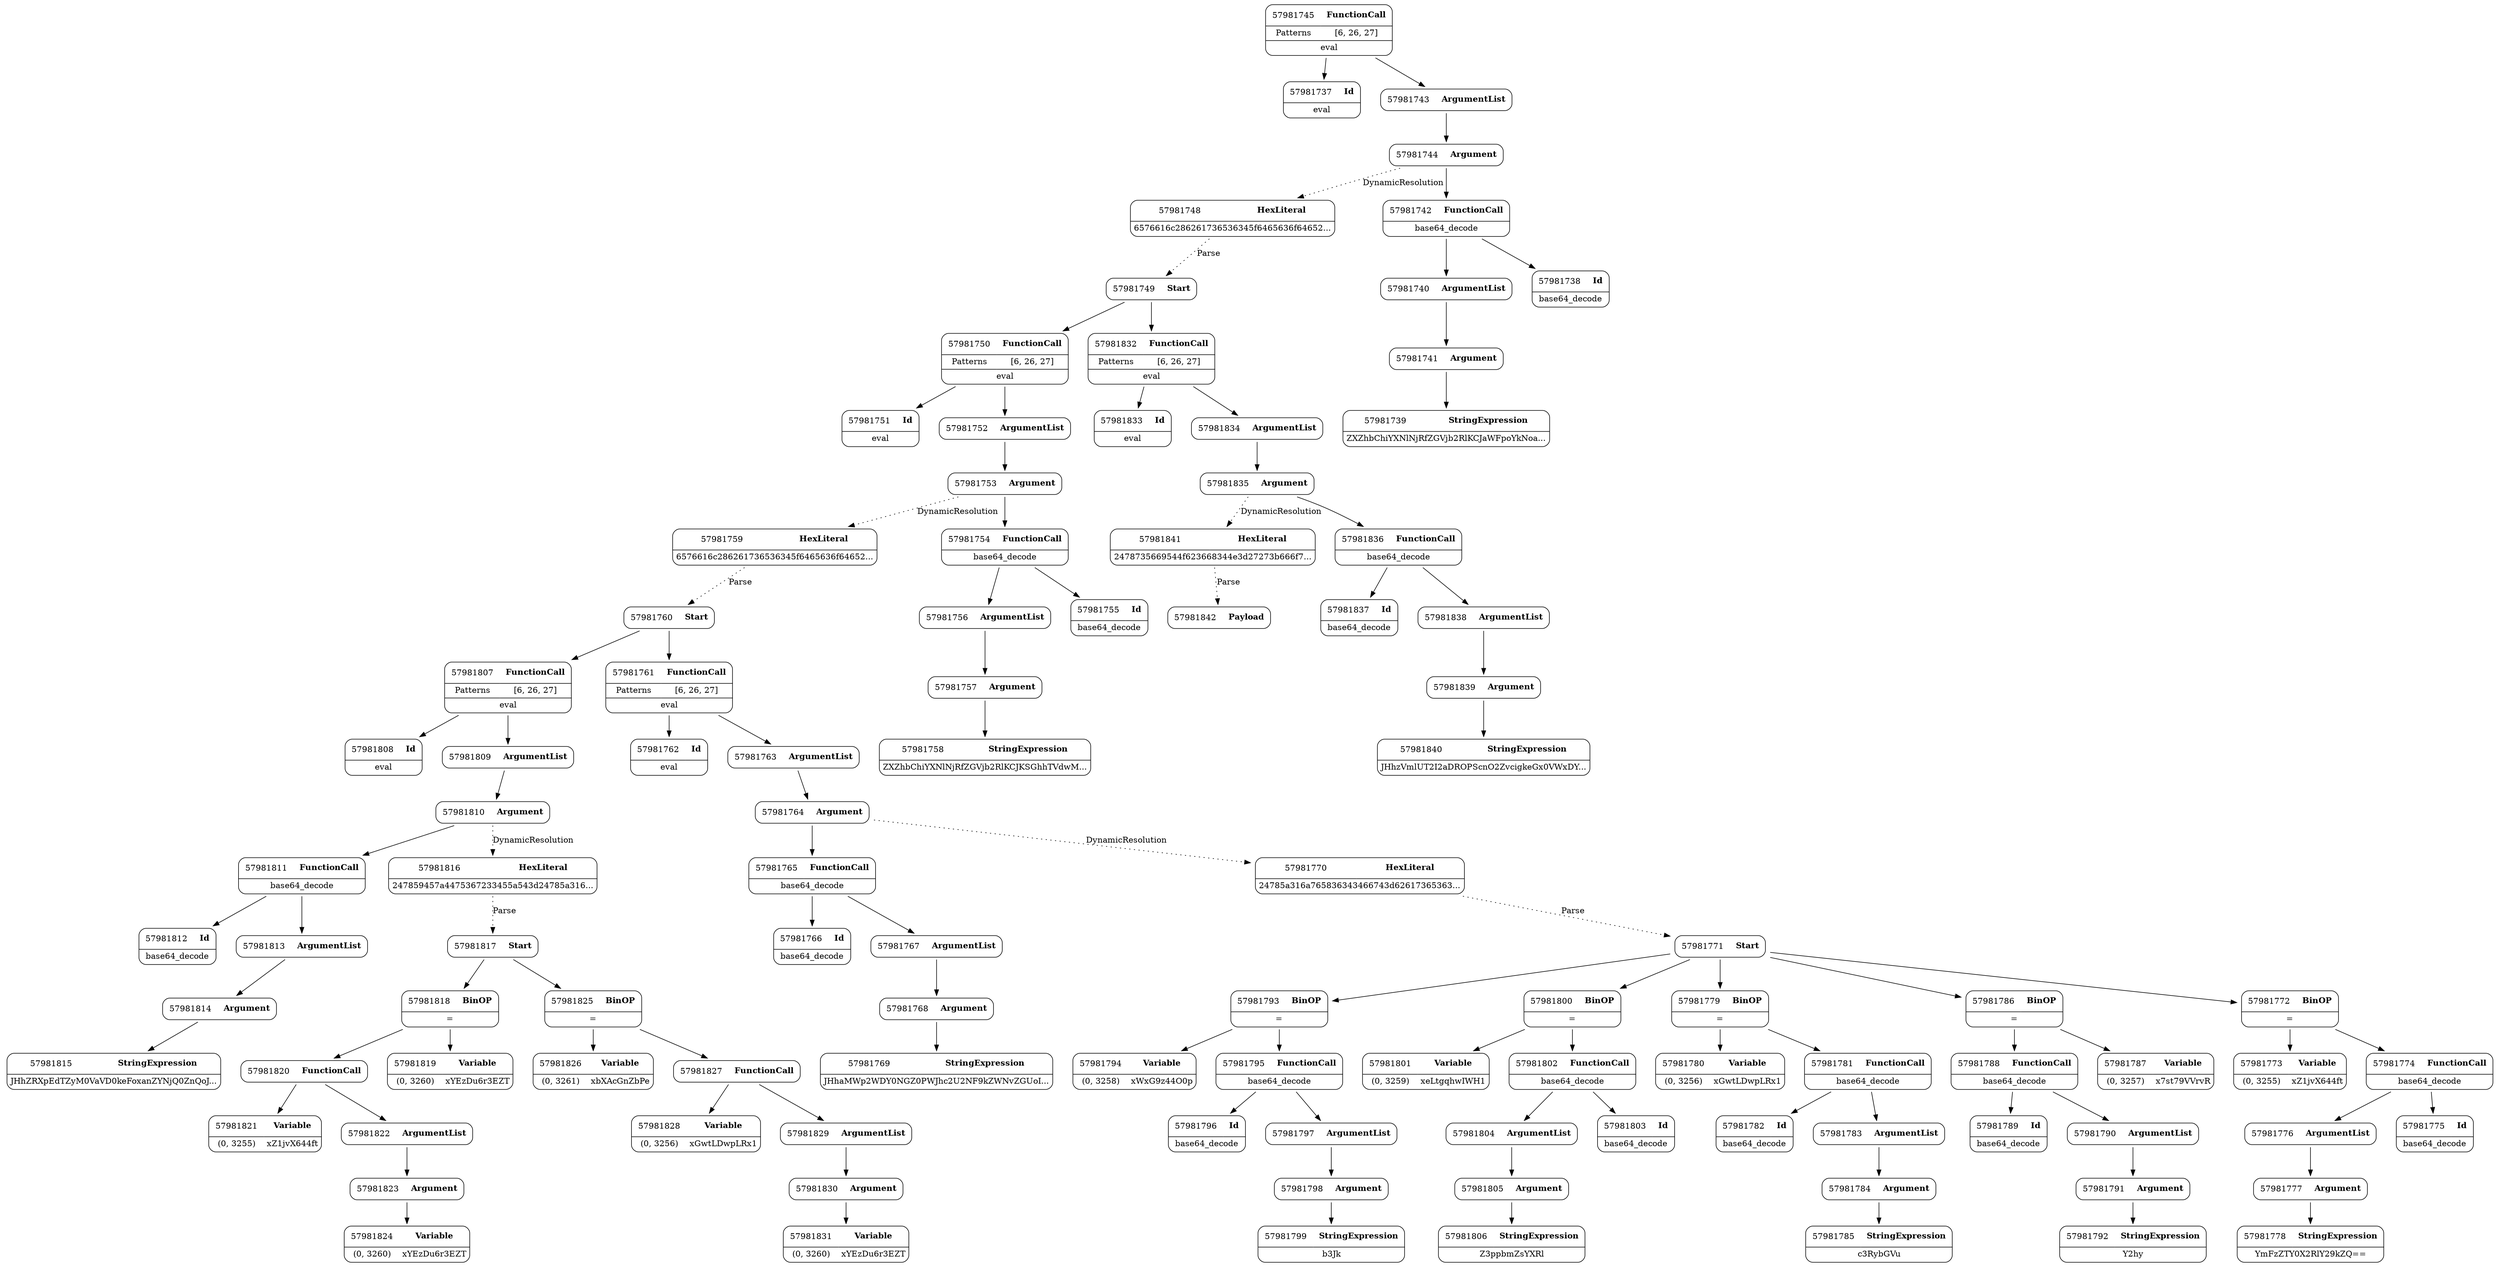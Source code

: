 digraph ast {
node [shape=none];
57981812 [label=<<TABLE border='1' cellspacing='0' cellpadding='10' style='rounded' ><TR><TD border='0'>57981812</TD><TD border='0'><B>Id</B></TD></TR><HR/><TR><TD border='0' cellpadding='5' colspan='2'>base64_decode</TD></TR></TABLE>>];
57981813 [label=<<TABLE border='1' cellspacing='0' cellpadding='10' style='rounded' ><TR><TD border='0'>57981813</TD><TD border='0'><B>ArgumentList</B></TD></TR></TABLE>>];
57981813 -> 57981814 [weight=2];
57981814 [label=<<TABLE border='1' cellspacing='0' cellpadding='10' style='rounded' ><TR><TD border='0'>57981814</TD><TD border='0'><B>Argument</B></TD></TR></TABLE>>];
57981814 -> 57981815 [weight=2];
57981815 [label=<<TABLE border='1' cellspacing='0' cellpadding='10' style='rounded' ><TR><TD border='0'>57981815</TD><TD border='0'><B>StringExpression</B></TD></TR><HR/><TR><TD border='0' cellpadding='5' colspan='2'>JHhZRXpEdTZyM0VaVD0keFoxanZYNjQ0ZnQoJ...</TD></TR></TABLE>>];
57981808 [label=<<TABLE border='1' cellspacing='0' cellpadding='10' style='rounded' ><TR><TD border='0'>57981808</TD><TD border='0'><B>Id</B></TD></TR><HR/><TR><TD border='0' cellpadding='5' colspan='2'>eval</TD></TR></TABLE>>];
57981809 [label=<<TABLE border='1' cellspacing='0' cellpadding='10' style='rounded' ><TR><TD border='0'>57981809</TD><TD border='0'><B>ArgumentList</B></TD></TR></TABLE>>];
57981809 -> 57981810 [weight=2];
57981810 [label=<<TABLE border='1' cellspacing='0' cellpadding='10' style='rounded' ><TR><TD border='0'>57981810</TD><TD border='0'><B>Argument</B></TD></TR></TABLE>>];
57981810 -> 57981811 [weight=2];
57981810 -> 57981816 [style=dotted,label=DynamicResolution];
57981811 [label=<<TABLE border='1' cellspacing='0' cellpadding='10' style='rounded' ><TR><TD border='0'>57981811</TD><TD border='0'><B>FunctionCall</B></TD></TR><HR/><TR><TD border='0' cellpadding='5' colspan='2'>base64_decode</TD></TR></TABLE>>];
57981811 -> 57981812 [weight=2];
57981811 -> 57981813 [weight=2];
57981820 [label=<<TABLE border='1' cellspacing='0' cellpadding='10' style='rounded' ><TR><TD border='0'>57981820</TD><TD border='0'><B>FunctionCall</B></TD></TR></TABLE>>];
57981820 -> 57981821 [weight=2];
57981820 -> 57981822 [weight=2];
57981821 [label=<<TABLE border='1' cellspacing='0' cellpadding='10' style='rounded' ><TR><TD border='0'>57981821</TD><TD border='0'><B>Variable</B></TD></TR><HR/><TR><TD border='0' cellpadding='5'>(0, 3255)</TD><TD border='0' cellpadding='5'>xZ1jvX644ft</TD></TR></TABLE>>];
57981822 [label=<<TABLE border='1' cellspacing='0' cellpadding='10' style='rounded' ><TR><TD border='0'>57981822</TD><TD border='0'><B>ArgumentList</B></TD></TR></TABLE>>];
57981822 -> 57981823 [weight=2];
57981823 [label=<<TABLE border='1' cellspacing='0' cellpadding='10' style='rounded' ><TR><TD border='0'>57981823</TD><TD border='0'><B>Argument</B></TD></TR></TABLE>>];
57981823 -> 57981824 [weight=2];
57981816 [label=<<TABLE border='1' cellspacing='0' cellpadding='10' style='rounded' ><TR><TD border='0'>57981816</TD><TD border='0'><B>HexLiteral</B></TD></TR><HR/><TR><TD border='0' cellpadding='5' colspan='2'>247859457a4475367233455a543d24785a316...</TD></TR></TABLE>>];
57981816 -> 57981817 [style=dotted,label=Parse];
57981817 [label=<<TABLE border='1' cellspacing='0' cellpadding='10' style='rounded' ><TR><TD border='0'>57981817</TD><TD border='0'><B>Start</B></TD></TR></TABLE>>];
57981817 -> 57981818 [weight=2];
57981817 -> 57981825 [weight=2];
57981818 [label=<<TABLE border='1' cellspacing='0' cellpadding='10' style='rounded' ><TR><TD border='0'>57981818</TD><TD border='0'><B>BinOP</B></TD></TR><HR/><TR><TD border='0' cellpadding='5' colspan='2'>=</TD></TR></TABLE>>];
57981818 -> 57981819 [weight=2];
57981818 -> 57981820 [weight=2];
57981819 [label=<<TABLE border='1' cellspacing='0' cellpadding='10' style='rounded' ><TR><TD border='0'>57981819</TD><TD border='0'><B>Variable</B></TD></TR><HR/><TR><TD border='0' cellpadding='5'>(0, 3260)</TD><TD border='0' cellpadding='5'>xYEzDu6r3EZT</TD></TR></TABLE>>];
57981796 [label=<<TABLE border='1' cellspacing='0' cellpadding='10' style='rounded' ><TR><TD border='0'>57981796</TD><TD border='0'><B>Id</B></TD></TR><HR/><TR><TD border='0' cellpadding='5' colspan='2'>base64_decode</TD></TR></TABLE>>];
57981797 [label=<<TABLE border='1' cellspacing='0' cellpadding='10' style='rounded' ><TR><TD border='0'>57981797</TD><TD border='0'><B>ArgumentList</B></TD></TR></TABLE>>];
57981797 -> 57981798 [weight=2];
57981798 [label=<<TABLE border='1' cellspacing='0' cellpadding='10' style='rounded' ><TR><TD border='0'>57981798</TD><TD border='0'><B>Argument</B></TD></TR></TABLE>>];
57981798 -> 57981799 [weight=2];
57981799 [label=<<TABLE border='1' cellspacing='0' cellpadding='10' style='rounded' ><TR><TD border='0'>57981799</TD><TD border='0'><B>StringExpression</B></TD></TR><HR/><TR><TD border='0' cellpadding='5' colspan='2'>b3Jk</TD></TR></TABLE>>];
57981792 [label=<<TABLE border='1' cellspacing='0' cellpadding='10' style='rounded' ><TR><TD border='0'>57981792</TD><TD border='0'><B>StringExpression</B></TD></TR><HR/><TR><TD border='0' cellpadding='5' colspan='2'>Y2hy</TD></TR></TABLE>>];
57981793 [label=<<TABLE border='1' cellspacing='0' cellpadding='10' style='rounded' ><TR><TD border='0'>57981793</TD><TD border='0'><B>BinOP</B></TD></TR><HR/><TR><TD border='0' cellpadding='5' colspan='2'>=</TD></TR></TABLE>>];
57981793 -> 57981794 [weight=2];
57981793 -> 57981795 [weight=2];
57981794 [label=<<TABLE border='1' cellspacing='0' cellpadding='10' style='rounded' ><TR><TD border='0'>57981794</TD><TD border='0'><B>Variable</B></TD></TR><HR/><TR><TD border='0' cellpadding='5'>(0, 3258)</TD><TD border='0' cellpadding='5'>xWxG9z44O0p</TD></TR></TABLE>>];
57981795 [label=<<TABLE border='1' cellspacing='0' cellpadding='10' style='rounded' ><TR><TD border='0'>57981795</TD><TD border='0'><B>FunctionCall</B></TD></TR><HR/><TR><TD border='0' cellpadding='5' colspan='2'>base64_decode</TD></TR></TABLE>>];
57981795 -> 57981796 [weight=2];
57981795 -> 57981797 [weight=2];
57981804 [label=<<TABLE border='1' cellspacing='0' cellpadding='10' style='rounded' ><TR><TD border='0'>57981804</TD><TD border='0'><B>ArgumentList</B></TD></TR></TABLE>>];
57981804 -> 57981805 [weight=2];
57981805 [label=<<TABLE border='1' cellspacing='0' cellpadding='10' style='rounded' ><TR><TD border='0'>57981805</TD><TD border='0'><B>Argument</B></TD></TR></TABLE>>];
57981805 -> 57981806 [weight=2];
57981806 [label=<<TABLE border='1' cellspacing='0' cellpadding='10' style='rounded' ><TR><TD border='0'>57981806</TD><TD border='0'><B>StringExpression</B></TD></TR><HR/><TR><TD border='0' cellpadding='5' colspan='2'>Z3ppbmZsYXRl</TD></TR></TABLE>>];
57981807 [label=<<TABLE border='1' cellspacing='0' cellpadding='10' style='rounded' ><TR><TD border='0'>57981807</TD><TD border='0'><B>FunctionCall</B></TD></TR><HR/><TR><TD border='0' cellpadding='5'>Patterns</TD><TD border='0' cellpadding='5'>[6, 26, 27]</TD></TR><HR/><TR><TD border='0' cellpadding='5' colspan='2'>eval</TD></TR></TABLE>>];
57981807 -> 57981808 [weight=2];
57981807 -> 57981809 [weight=2];
57981800 [label=<<TABLE border='1' cellspacing='0' cellpadding='10' style='rounded' ><TR><TD border='0'>57981800</TD><TD border='0'><B>BinOP</B></TD></TR><HR/><TR><TD border='0' cellpadding='5' colspan='2'>=</TD></TR></TABLE>>];
57981800 -> 57981801 [weight=2];
57981800 -> 57981802 [weight=2];
57981801 [label=<<TABLE border='1' cellspacing='0' cellpadding='10' style='rounded' ><TR><TD border='0'>57981801</TD><TD border='0'><B>Variable</B></TD></TR><HR/><TR><TD border='0' cellpadding='5'>(0, 3259)</TD><TD border='0' cellpadding='5'>xeLtgqhwIWH1</TD></TR></TABLE>>];
57981802 [label=<<TABLE border='1' cellspacing='0' cellpadding='10' style='rounded' ><TR><TD border='0'>57981802</TD><TD border='0'><B>FunctionCall</B></TD></TR><HR/><TR><TD border='0' cellpadding='5' colspan='2'>base64_decode</TD></TR></TABLE>>];
57981802 -> 57981803 [weight=2];
57981802 -> 57981804 [weight=2];
57981803 [label=<<TABLE border='1' cellspacing='0' cellpadding='10' style='rounded' ><TR><TD border='0'>57981803</TD><TD border='0'><B>Id</B></TD></TR><HR/><TR><TD border='0' cellpadding='5' colspan='2'>base64_decode</TD></TR></TABLE>>];
57981780 [label=<<TABLE border='1' cellspacing='0' cellpadding='10' style='rounded' ><TR><TD border='0'>57981780</TD><TD border='0'><B>Variable</B></TD></TR><HR/><TR><TD border='0' cellpadding='5'>(0, 3256)</TD><TD border='0' cellpadding='5'>xGwtLDwpLRx1</TD></TR></TABLE>>];
57981781 [label=<<TABLE border='1' cellspacing='0' cellpadding='10' style='rounded' ><TR><TD border='0'>57981781</TD><TD border='0'><B>FunctionCall</B></TD></TR><HR/><TR><TD border='0' cellpadding='5' colspan='2'>base64_decode</TD></TR></TABLE>>];
57981781 -> 57981782 [weight=2];
57981781 -> 57981783 [weight=2];
57981782 [label=<<TABLE border='1' cellspacing='0' cellpadding='10' style='rounded' ><TR><TD border='0'>57981782</TD><TD border='0'><B>Id</B></TD></TR><HR/><TR><TD border='0' cellpadding='5' colspan='2'>base64_decode</TD></TR></TABLE>>];
57981783 [label=<<TABLE border='1' cellspacing='0' cellpadding='10' style='rounded' ><TR><TD border='0'>57981783</TD><TD border='0'><B>ArgumentList</B></TD></TR></TABLE>>];
57981783 -> 57981784 [weight=2];
57981776 [label=<<TABLE border='1' cellspacing='0' cellpadding='10' style='rounded' ><TR><TD border='0'>57981776</TD><TD border='0'><B>ArgumentList</B></TD></TR></TABLE>>];
57981776 -> 57981777 [weight=2];
57981777 [label=<<TABLE border='1' cellspacing='0' cellpadding='10' style='rounded' ><TR><TD border='0'>57981777</TD><TD border='0'><B>Argument</B></TD></TR></TABLE>>];
57981777 -> 57981778 [weight=2];
57981778 [label=<<TABLE border='1' cellspacing='0' cellpadding='10' style='rounded' ><TR><TD border='0'>57981778</TD><TD border='0'><B>StringExpression</B></TD></TR><HR/><TR><TD border='0' cellpadding='5' colspan='2'>YmFzZTY0X2RlY29kZQ==</TD></TR></TABLE>>];
57981779 [label=<<TABLE border='1' cellspacing='0' cellpadding='10' style='rounded' ><TR><TD border='0'>57981779</TD><TD border='0'><B>BinOP</B></TD></TR><HR/><TR><TD border='0' cellpadding='5' colspan='2'>=</TD></TR></TABLE>>];
57981779 -> 57981780 [weight=2];
57981779 -> 57981781 [weight=2];
57981788 [label=<<TABLE border='1' cellspacing='0' cellpadding='10' style='rounded' ><TR><TD border='0'>57981788</TD><TD border='0'><B>FunctionCall</B></TD></TR><HR/><TR><TD border='0' cellpadding='5' colspan='2'>base64_decode</TD></TR></TABLE>>];
57981788 -> 57981789 [weight=2];
57981788 -> 57981790 [weight=2];
57981789 [label=<<TABLE border='1' cellspacing='0' cellpadding='10' style='rounded' ><TR><TD border='0'>57981789</TD><TD border='0'><B>Id</B></TD></TR><HR/><TR><TD border='0' cellpadding='5' colspan='2'>base64_decode</TD></TR></TABLE>>];
57981790 [label=<<TABLE border='1' cellspacing='0' cellpadding='10' style='rounded' ><TR><TD border='0'>57981790</TD><TD border='0'><B>ArgumentList</B></TD></TR></TABLE>>];
57981790 -> 57981791 [weight=2];
57981791 [label=<<TABLE border='1' cellspacing='0' cellpadding='10' style='rounded' ><TR><TD border='0'>57981791</TD><TD border='0'><B>Argument</B></TD></TR></TABLE>>];
57981791 -> 57981792 [weight=2];
57981784 [label=<<TABLE border='1' cellspacing='0' cellpadding='10' style='rounded' ><TR><TD border='0'>57981784</TD><TD border='0'><B>Argument</B></TD></TR></TABLE>>];
57981784 -> 57981785 [weight=2];
57981785 [label=<<TABLE border='1' cellspacing='0' cellpadding='10' style='rounded' ><TR><TD border='0'>57981785</TD><TD border='0'><B>StringExpression</B></TD></TR><HR/><TR><TD border='0' cellpadding='5' colspan='2'>c3RybGVu</TD></TR></TABLE>>];
57981786 [label=<<TABLE border='1' cellspacing='0' cellpadding='10' style='rounded' ><TR><TD border='0'>57981786</TD><TD border='0'><B>BinOP</B></TD></TR><HR/><TR><TD border='0' cellpadding='5' colspan='2'>=</TD></TR></TABLE>>];
57981786 -> 57981787 [weight=2];
57981786 -> 57981788 [weight=2];
57981787 [label=<<TABLE border='1' cellspacing='0' cellpadding='10' style='rounded' ><TR><TD border='0'>57981787</TD><TD border='0'><B>Variable</B></TD></TR><HR/><TR><TD border='0' cellpadding='5'>(0, 3257)</TD><TD border='0' cellpadding='5'>x7st79VVrvR</TD></TR></TABLE>>];
57981764 [label=<<TABLE border='1' cellspacing='0' cellpadding='10' style='rounded' ><TR><TD border='0'>57981764</TD><TD border='0'><B>Argument</B></TD></TR></TABLE>>];
57981764 -> 57981765 [weight=2];
57981764 -> 57981770 [style=dotted,label=DynamicResolution];
57981765 [label=<<TABLE border='1' cellspacing='0' cellpadding='10' style='rounded' ><TR><TD border='0'>57981765</TD><TD border='0'><B>FunctionCall</B></TD></TR><HR/><TR><TD border='0' cellpadding='5' colspan='2'>base64_decode</TD></TR></TABLE>>];
57981765 -> 57981766 [weight=2];
57981765 -> 57981767 [weight=2];
57981766 [label=<<TABLE border='1' cellspacing='0' cellpadding='10' style='rounded' ><TR><TD border='0'>57981766</TD><TD border='0'><B>Id</B></TD></TR><HR/><TR><TD border='0' cellpadding='5' colspan='2'>base64_decode</TD></TR></TABLE>>];
57981767 [label=<<TABLE border='1' cellspacing='0' cellpadding='10' style='rounded' ><TR><TD border='0'>57981767</TD><TD border='0'><B>ArgumentList</B></TD></TR></TABLE>>];
57981767 -> 57981768 [weight=2];
57981760 [label=<<TABLE border='1' cellspacing='0' cellpadding='10' style='rounded' ><TR><TD border='0'>57981760</TD><TD border='0'><B>Start</B></TD></TR></TABLE>>];
57981760 -> 57981761 [weight=2];
57981760 -> 57981807 [weight=2];
57981761 [label=<<TABLE border='1' cellspacing='0' cellpadding='10' style='rounded' ><TR><TD border='0'>57981761</TD><TD border='0'><B>FunctionCall</B></TD></TR><HR/><TR><TD border='0' cellpadding='5'>Patterns</TD><TD border='0' cellpadding='5'>[6, 26, 27]</TD></TR><HR/><TR><TD border='0' cellpadding='5' colspan='2'>eval</TD></TR></TABLE>>];
57981761 -> 57981762 [weight=2];
57981761 -> 57981763 [weight=2];
57981762 [label=<<TABLE border='1' cellspacing='0' cellpadding='10' style='rounded' ><TR><TD border='0'>57981762</TD><TD border='0'><B>Id</B></TD></TR><HR/><TR><TD border='0' cellpadding='5' colspan='2'>eval</TD></TR></TABLE>>];
57981763 [label=<<TABLE border='1' cellspacing='0' cellpadding='10' style='rounded' ><TR><TD border='0'>57981763</TD><TD border='0'><B>ArgumentList</B></TD></TR></TABLE>>];
57981763 -> 57981764 [weight=2];
57981772 [label=<<TABLE border='1' cellspacing='0' cellpadding='10' style='rounded' ><TR><TD border='0'>57981772</TD><TD border='0'><B>BinOP</B></TD></TR><HR/><TR><TD border='0' cellpadding='5' colspan='2'>=</TD></TR></TABLE>>];
57981772 -> 57981773 [weight=2];
57981772 -> 57981774 [weight=2];
57981773 [label=<<TABLE border='1' cellspacing='0' cellpadding='10' style='rounded' ><TR><TD border='0'>57981773</TD><TD border='0'><B>Variable</B></TD></TR><HR/><TR><TD border='0' cellpadding='5'>(0, 3255)</TD><TD border='0' cellpadding='5'>xZ1jvX644ft</TD></TR></TABLE>>];
57981774 [label=<<TABLE border='1' cellspacing='0' cellpadding='10' style='rounded' ><TR><TD border='0'>57981774</TD><TD border='0'><B>FunctionCall</B></TD></TR><HR/><TR><TD border='0' cellpadding='5' colspan='2'>base64_decode</TD></TR></TABLE>>];
57981774 -> 57981775 [weight=2];
57981774 -> 57981776 [weight=2];
57981775 [label=<<TABLE border='1' cellspacing='0' cellpadding='10' style='rounded' ><TR><TD border='0'>57981775</TD><TD border='0'><B>Id</B></TD></TR><HR/><TR><TD border='0' cellpadding='5' colspan='2'>base64_decode</TD></TR></TABLE>>];
57981768 [label=<<TABLE border='1' cellspacing='0' cellpadding='10' style='rounded' ><TR><TD border='0'>57981768</TD><TD border='0'><B>Argument</B></TD></TR></TABLE>>];
57981768 -> 57981769 [weight=2];
57981769 [label=<<TABLE border='1' cellspacing='0' cellpadding='10' style='rounded' ><TR><TD border='0'>57981769</TD><TD border='0'><B>StringExpression</B></TD></TR><HR/><TR><TD border='0' cellpadding='5' colspan='2'>JHhaMWp2WDY0NGZ0PWJhc2U2NF9kZWNvZGUoI...</TD></TR></TABLE>>];
57981770 [label=<<TABLE border='1' cellspacing='0' cellpadding='10' style='rounded' ><TR><TD border='0'>57981770</TD><TD border='0'><B>HexLiteral</B></TD></TR><HR/><TR><TD border='0' cellpadding='5' colspan='2'>24785a316a765836343466743d62617365363...</TD></TR></TABLE>>];
57981770 -> 57981771 [style=dotted,label=Parse];
57981771 [label=<<TABLE border='1' cellspacing='0' cellpadding='10' style='rounded' ><TR><TD border='0'>57981771</TD><TD border='0'><B>Start</B></TD></TR></TABLE>>];
57981771 -> 57981772 [weight=2];
57981771 -> 57981779 [weight=2];
57981771 -> 57981786 [weight=2];
57981771 -> 57981793 [weight=2];
57981771 -> 57981800 [weight=2];
57981748 [label=<<TABLE border='1' cellspacing='0' cellpadding='10' style='rounded' ><TR><TD border='0'>57981748</TD><TD border='0'><B>HexLiteral</B></TD></TR><HR/><TR><TD border='0' cellpadding='5' colspan='2'>6576616c286261736536345f6465636f64652...</TD></TR></TABLE>>];
57981748 -> 57981749 [style=dotted,label=Parse];
57981749 [label=<<TABLE border='1' cellspacing='0' cellpadding='10' style='rounded' ><TR><TD border='0'>57981749</TD><TD border='0'><B>Start</B></TD></TR></TABLE>>];
57981749 -> 57981750 [weight=2];
57981749 -> 57981832 [weight=2];
57981750 [label=<<TABLE border='1' cellspacing='0' cellpadding='10' style='rounded' ><TR><TD border='0'>57981750</TD><TD border='0'><B>FunctionCall</B></TD></TR><HR/><TR><TD border='0' cellpadding='5'>Patterns</TD><TD border='0' cellpadding='5'>[6, 26, 27]</TD></TR><HR/><TR><TD border='0' cellpadding='5' colspan='2'>eval</TD></TR></TABLE>>];
57981750 -> 57981751 [weight=2];
57981750 -> 57981752 [weight=2];
57981751 [label=<<TABLE border='1' cellspacing='0' cellpadding='10' style='rounded' ><TR><TD border='0'>57981751</TD><TD border='0'><B>Id</B></TD></TR><HR/><TR><TD border='0' cellpadding='5' colspan='2'>eval</TD></TR></TABLE>>];
57981744 [label=<<TABLE border='1' cellspacing='0' cellpadding='10' style='rounded' ><TR><TD border='0'>57981744</TD><TD border='0'><B>Argument</B></TD></TR></TABLE>>];
57981744 -> 57981742 [weight=2];
57981744 -> 57981748 [style=dotted,label=DynamicResolution];
57981745 [label=<<TABLE border='1' cellspacing='0' cellpadding='10' style='rounded' ><TR><TD border='0'>57981745</TD><TD border='0'><B>FunctionCall</B></TD></TR><HR/><TR><TD border='0' cellpadding='5'>Patterns</TD><TD border='0' cellpadding='5'>[6, 26, 27]</TD></TR><HR/><TR><TD border='0' cellpadding='5' colspan='2'>eval</TD></TR></TABLE>>];
57981745 -> 57981737 [weight=2];
57981745 -> 57981743 [weight=2];
57981756 [label=<<TABLE border='1' cellspacing='0' cellpadding='10' style='rounded' ><TR><TD border='0'>57981756</TD><TD border='0'><B>ArgumentList</B></TD></TR></TABLE>>];
57981756 -> 57981757 [weight=2];
57981757 [label=<<TABLE border='1' cellspacing='0' cellpadding='10' style='rounded' ><TR><TD border='0'>57981757</TD><TD border='0'><B>Argument</B></TD></TR></TABLE>>];
57981757 -> 57981758 [weight=2];
57981758 [label=<<TABLE border='1' cellspacing='0' cellpadding='10' style='rounded' ><TR><TD border='0'>57981758</TD><TD border='0'><B>StringExpression</B></TD></TR><HR/><TR><TD border='0' cellpadding='5' colspan='2'>ZXZhbChiYXNlNjRfZGVjb2RlKCJKSGhhTVdwM...</TD></TR></TABLE>>];
57981759 [label=<<TABLE border='1' cellspacing='0' cellpadding='10' style='rounded' ><TR><TD border='0'>57981759</TD><TD border='0'><B>HexLiteral</B></TD></TR><HR/><TR><TD border='0' cellpadding='5' colspan='2'>6576616c286261736536345f6465636f64652...</TD></TR></TABLE>>];
57981759 -> 57981760 [style=dotted,label=Parse];
57981752 [label=<<TABLE border='1' cellspacing='0' cellpadding='10' style='rounded' ><TR><TD border='0'>57981752</TD><TD border='0'><B>ArgumentList</B></TD></TR></TABLE>>];
57981752 -> 57981753 [weight=2];
57981753 [label=<<TABLE border='1' cellspacing='0' cellpadding='10' style='rounded' ><TR><TD border='0'>57981753</TD><TD border='0'><B>Argument</B></TD></TR></TABLE>>];
57981753 -> 57981754 [weight=2];
57981753 -> 57981759 [style=dotted,label=DynamicResolution];
57981754 [label=<<TABLE border='1' cellspacing='0' cellpadding='10' style='rounded' ><TR><TD border='0'>57981754</TD><TD border='0'><B>FunctionCall</B></TD></TR><HR/><TR><TD border='0' cellpadding='5' colspan='2'>base64_decode</TD></TR></TABLE>>];
57981754 -> 57981755 [weight=2];
57981754 -> 57981756 [weight=2];
57981755 [label=<<TABLE border='1' cellspacing='0' cellpadding='10' style='rounded' ><TR><TD border='0'>57981755</TD><TD border='0'><B>Id</B></TD></TR><HR/><TR><TD border='0' cellpadding='5' colspan='2'>base64_decode</TD></TR></TABLE>>];
57981740 [label=<<TABLE border='1' cellspacing='0' cellpadding='10' style='rounded' ><TR><TD border='0'>57981740</TD><TD border='0'><B>ArgumentList</B></TD></TR></TABLE>>];
57981740 -> 57981741 [weight=2];
57981741 [label=<<TABLE border='1' cellspacing='0' cellpadding='10' style='rounded' ><TR><TD border='0'>57981741</TD><TD border='0'><B>Argument</B></TD></TR></TABLE>>];
57981741 -> 57981739 [weight=2];
57981742 [label=<<TABLE border='1' cellspacing='0' cellpadding='10' style='rounded' ><TR><TD border='0'>57981742</TD><TD border='0'><B>FunctionCall</B></TD></TR><HR/><TR><TD border='0' cellpadding='5' colspan='2'>base64_decode</TD></TR></TABLE>>];
57981742 -> 57981738 [weight=2];
57981742 -> 57981740 [weight=2];
57981743 [label=<<TABLE border='1' cellspacing='0' cellpadding='10' style='rounded' ><TR><TD border='0'>57981743</TD><TD border='0'><B>ArgumentList</B></TD></TR></TABLE>>];
57981743 -> 57981744 [weight=2];
57981737 [label=<<TABLE border='1' cellspacing='0' cellpadding='10' style='rounded' ><TR><TD border='0'>57981737</TD><TD border='0'><B>Id</B></TD></TR><HR/><TR><TD border='0' cellpadding='5' colspan='2'>eval</TD></TR></TABLE>>];
57981738 [label=<<TABLE border='1' cellspacing='0' cellpadding='10' style='rounded' ><TR><TD border='0'>57981738</TD><TD border='0'><B>Id</B></TD></TR><HR/><TR><TD border='0' cellpadding='5' colspan='2'>base64_decode</TD></TR></TABLE>>];
57981739 [label=<<TABLE border='1' cellspacing='0' cellpadding='10' style='rounded' ><TR><TD border='0'>57981739</TD><TD border='0'><B>StringExpression</B></TD></TR><HR/><TR><TD border='0' cellpadding='5' colspan='2'>ZXZhbChiYXNlNjRfZGVjb2RlKCJaWFpoYkNoa...</TD></TR></TABLE>>];
57981840 [label=<<TABLE border='1' cellspacing='0' cellpadding='10' style='rounded' ><TR><TD border='0'>57981840</TD><TD border='0'><B>StringExpression</B></TD></TR><HR/><TR><TD border='0' cellpadding='5' colspan='2'>JHhzVmlUT2I2aDROPScnO2ZvcigkeGx0VWxDY...</TD></TR></TABLE>>];
57981841 [label=<<TABLE border='1' cellspacing='0' cellpadding='10' style='rounded' ><TR><TD border='0'>57981841</TD><TD border='0'><B>HexLiteral</B></TD></TR><HR/><TR><TD border='0' cellpadding='5' colspan='2'>2478735669544f623668344e3d27273b666f7...</TD></TR></TABLE>>];
57981841 -> 57981842 [style=dotted,label=Parse];
57981842 [label=<<TABLE border='1' cellspacing='0' cellpadding='10' style='rounded' ><TR><TD border='0'>57981842</TD><TD border='0'><B>Payload</B></TD></TR></TABLE>>];
57981828 [label=<<TABLE border='1' cellspacing='0' cellpadding='10' style='rounded' ><TR><TD border='0'>57981828</TD><TD border='0'><B>Variable</B></TD></TR><HR/><TR><TD border='0' cellpadding='5'>(0, 3256)</TD><TD border='0' cellpadding='5'>xGwtLDwpLRx1</TD></TR></TABLE>>];
57981829 [label=<<TABLE border='1' cellspacing='0' cellpadding='10' style='rounded' ><TR><TD border='0'>57981829</TD><TD border='0'><B>ArgumentList</B></TD></TR></TABLE>>];
57981829 -> 57981830 [weight=2];
57981830 [label=<<TABLE border='1' cellspacing='0' cellpadding='10' style='rounded' ><TR><TD border='0'>57981830</TD><TD border='0'><B>Argument</B></TD></TR></TABLE>>];
57981830 -> 57981831 [weight=2];
57981831 [label=<<TABLE border='1' cellspacing='0' cellpadding='10' style='rounded' ><TR><TD border='0'>57981831</TD><TD border='0'><B>Variable</B></TD></TR><HR/><TR><TD border='0' cellpadding='5'>(0, 3260)</TD><TD border='0' cellpadding='5'>xYEzDu6r3EZT</TD></TR></TABLE>>];
57981824 [label=<<TABLE border='1' cellspacing='0' cellpadding='10' style='rounded' ><TR><TD border='0'>57981824</TD><TD border='0'><B>Variable</B></TD></TR><HR/><TR><TD border='0' cellpadding='5'>(0, 3260)</TD><TD border='0' cellpadding='5'>xYEzDu6r3EZT</TD></TR></TABLE>>];
57981825 [label=<<TABLE border='1' cellspacing='0' cellpadding='10' style='rounded' ><TR><TD border='0'>57981825</TD><TD border='0'><B>BinOP</B></TD></TR><HR/><TR><TD border='0' cellpadding='5' colspan='2'>=</TD></TR></TABLE>>];
57981825 -> 57981826 [weight=2];
57981825 -> 57981827 [weight=2];
57981826 [label=<<TABLE border='1' cellspacing='0' cellpadding='10' style='rounded' ><TR><TD border='0'>57981826</TD><TD border='0'><B>Variable</B></TD></TR><HR/><TR><TD border='0' cellpadding='5'>(0, 3261)</TD><TD border='0' cellpadding='5'>xbXAcGnZbPe</TD></TR></TABLE>>];
57981827 [label=<<TABLE border='1' cellspacing='0' cellpadding='10' style='rounded' ><TR><TD border='0'>57981827</TD><TD border='0'><B>FunctionCall</B></TD></TR></TABLE>>];
57981827 -> 57981828 [weight=2];
57981827 -> 57981829 [weight=2];
57981836 [label=<<TABLE border='1' cellspacing='0' cellpadding='10' style='rounded' ><TR><TD border='0'>57981836</TD><TD border='0'><B>FunctionCall</B></TD></TR><HR/><TR><TD border='0' cellpadding='5' colspan='2'>base64_decode</TD></TR></TABLE>>];
57981836 -> 57981837 [weight=2];
57981836 -> 57981838 [weight=2];
57981837 [label=<<TABLE border='1' cellspacing='0' cellpadding='10' style='rounded' ><TR><TD border='0'>57981837</TD><TD border='0'><B>Id</B></TD></TR><HR/><TR><TD border='0' cellpadding='5' colspan='2'>base64_decode</TD></TR></TABLE>>];
57981838 [label=<<TABLE border='1' cellspacing='0' cellpadding='10' style='rounded' ><TR><TD border='0'>57981838</TD><TD border='0'><B>ArgumentList</B></TD></TR></TABLE>>];
57981838 -> 57981839 [weight=2];
57981839 [label=<<TABLE border='1' cellspacing='0' cellpadding='10' style='rounded' ><TR><TD border='0'>57981839</TD><TD border='0'><B>Argument</B></TD></TR></TABLE>>];
57981839 -> 57981840 [weight=2];
57981832 [label=<<TABLE border='1' cellspacing='0' cellpadding='10' style='rounded' ><TR><TD border='0'>57981832</TD><TD border='0'><B>FunctionCall</B></TD></TR><HR/><TR><TD border='0' cellpadding='5'>Patterns</TD><TD border='0' cellpadding='5'>[6, 26, 27]</TD></TR><HR/><TR><TD border='0' cellpadding='5' colspan='2'>eval</TD></TR></TABLE>>];
57981832 -> 57981833 [weight=2];
57981832 -> 57981834 [weight=2];
57981833 [label=<<TABLE border='1' cellspacing='0' cellpadding='10' style='rounded' ><TR><TD border='0'>57981833</TD><TD border='0'><B>Id</B></TD></TR><HR/><TR><TD border='0' cellpadding='5' colspan='2'>eval</TD></TR></TABLE>>];
57981834 [label=<<TABLE border='1' cellspacing='0' cellpadding='10' style='rounded' ><TR><TD border='0'>57981834</TD><TD border='0'><B>ArgumentList</B></TD></TR></TABLE>>];
57981834 -> 57981835 [weight=2];
57981835 [label=<<TABLE border='1' cellspacing='0' cellpadding='10' style='rounded' ><TR><TD border='0'>57981835</TD><TD border='0'><B>Argument</B></TD></TR></TABLE>>];
57981835 -> 57981836 [weight=2];
57981835 -> 57981841 [style=dotted,label=DynamicResolution];
}
